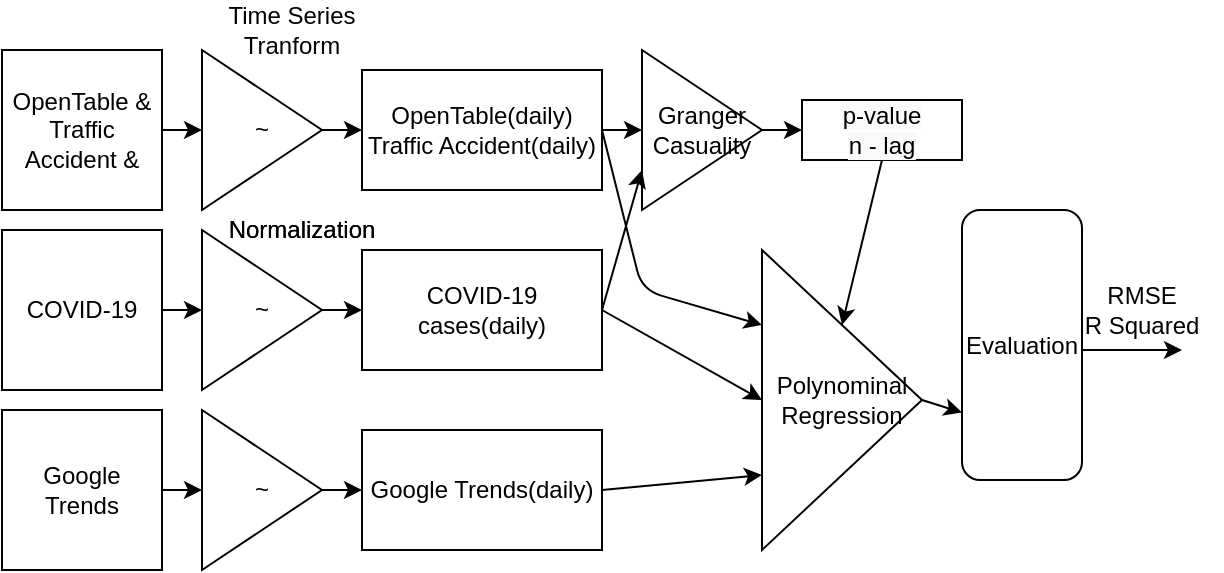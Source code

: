 <mxfile version="13.9.9" type="device"><diagram id="XCXD609dfZ8ma8qJSPv3" name="Page-1"><mxGraphModel dx="1042" dy="654" grid="1" gridSize="10" guides="1" tooltips="1" connect="1" arrows="1" fold="1" page="1" pageScale="1" pageWidth="850" pageHeight="1100" math="0" shadow="0"><root><mxCell id="0"/><mxCell id="1" parent="0"/><mxCell id="socY3bLT5I0_yiZUiXG6-1" value="OpenTable &amp;amp;&lt;br&gt;Traffic Accident &amp;amp;" style="whiteSpace=wrap;html=1;aspect=fixed;" parent="1" vertex="1"><mxGeometry x="130" y="400" width="80" height="80" as="geometry"/></mxCell><mxCell id="socY3bLT5I0_yiZUiXG6-2" value="~" style="triangle;whiteSpace=wrap;html=1;" parent="1" vertex="1"><mxGeometry x="230" y="400" width="60" height="80" as="geometry"/></mxCell><mxCell id="socY3bLT5I0_yiZUiXG6-3" value="" style="endArrow=classic;html=1;exitX=1;exitY=0.5;exitDx=0;exitDy=0;entryX=0;entryY=0.5;entryDx=0;entryDy=0;" parent="1" source="socY3bLT5I0_yiZUiXG6-1" target="socY3bLT5I0_yiZUiXG6-2" edge="1"><mxGeometry width="50" height="50" relative="1" as="geometry"><mxPoint x="400" y="450" as="sourcePoint"/><mxPoint x="450" y="400" as="targetPoint"/><Array as="points"/></mxGeometry></mxCell><mxCell id="socY3bLT5I0_yiZUiXG6-4" value="OpenTable(daily)&lt;br&gt;Traffic Accident(daily)" style="rounded=0;whiteSpace=wrap;html=1;" parent="1" vertex="1"><mxGeometry x="310" y="410" width="120" height="60" as="geometry"/></mxCell><mxCell id="socY3bLT5I0_yiZUiXG6-5" value="" style="endArrow=classic;html=1;entryX=0;entryY=0.5;entryDx=0;entryDy=0;" parent="1" target="socY3bLT5I0_yiZUiXG6-4" edge="1"><mxGeometry width="50" height="50" relative="1" as="geometry"><mxPoint x="290" y="440" as="sourcePoint"/><mxPoint x="340" y="390" as="targetPoint"/></mxGeometry></mxCell><mxCell id="socY3bLT5I0_yiZUiXG6-6" value="Granger&lt;br&gt;Casuality" style="triangle;whiteSpace=wrap;html=1;" parent="1" vertex="1"><mxGeometry x="450" y="400" width="60" height="80" as="geometry"/></mxCell><mxCell id="socY3bLT5I0_yiZUiXG6-7" value="" style="endArrow=classic;html=1;entryX=0;entryY=0.5;entryDx=0;entryDy=0;" parent="1" target="socY3bLT5I0_yiZUiXG6-6" edge="1"><mxGeometry width="50" height="50" relative="1" as="geometry"><mxPoint x="430" y="440" as="sourcePoint"/><mxPoint x="480" y="390" as="targetPoint"/></mxGeometry></mxCell><mxCell id="socY3bLT5I0_yiZUiXG6-8" value="" style="endArrow=classic;html=1;" parent="1" edge="1"><mxGeometry width="50" height="50" relative="1" as="geometry"><mxPoint x="510" y="440" as="sourcePoint"/><mxPoint x="530" y="440" as="targetPoint"/></mxGeometry></mxCell><mxCell id="socY3bLT5I0_yiZUiXG6-10" value="Google Trends" style="whiteSpace=wrap;html=1;aspect=fixed;" parent="1" vertex="1"><mxGeometry x="130" y="580" width="80" height="80" as="geometry"/></mxCell><mxCell id="socY3bLT5I0_yiZUiXG6-11" value="~" style="triangle;whiteSpace=wrap;html=1;" parent="1" vertex="1"><mxGeometry x="230" y="580" width="60" height="80" as="geometry"/></mxCell><mxCell id="socY3bLT5I0_yiZUiXG6-12" value="" style="endArrow=classic;html=1;exitX=1;exitY=0.5;exitDx=0;exitDy=0;entryX=0;entryY=0.5;entryDx=0;entryDy=0;" parent="1" source="socY3bLT5I0_yiZUiXG6-10" target="socY3bLT5I0_yiZUiXG6-11" edge="1"><mxGeometry width="50" height="50" relative="1" as="geometry"><mxPoint x="400" y="630" as="sourcePoint"/><mxPoint x="450" y="580" as="targetPoint"/><Array as="points"/></mxGeometry></mxCell><mxCell id="socY3bLT5I0_yiZUiXG6-13" value="Google Trends(daily)" style="rounded=0;whiteSpace=wrap;html=1;" parent="1" vertex="1"><mxGeometry x="310" y="590" width="120" height="60" as="geometry"/></mxCell><mxCell id="socY3bLT5I0_yiZUiXG6-14" value="" style="endArrow=classic;html=1;entryX=0;entryY=0.5;entryDx=0;entryDy=0;" parent="1" target="socY3bLT5I0_yiZUiXG6-13" edge="1"><mxGeometry width="50" height="50" relative="1" as="geometry"><mxPoint x="290" y="620" as="sourcePoint"/><mxPoint x="340" y="570" as="targetPoint"/></mxGeometry></mxCell><mxCell id="socY3bLT5I0_yiZUiXG6-16" value="" style="endArrow=classic;html=1;entryX=0;entryY=0.75;entryDx=0;entryDy=0;" parent="1" target="socY3bLT5I0_yiZUiXG6-6" edge="1"><mxGeometry width="50" height="50" relative="1" as="geometry"><mxPoint x="430" y="530" as="sourcePoint"/><mxPoint x="450" y="530" as="targetPoint"/></mxGeometry></mxCell><mxCell id="socY3bLT5I0_yiZUiXG6-17" value="COVID-19" style="whiteSpace=wrap;html=1;aspect=fixed;" parent="1" vertex="1"><mxGeometry x="130" y="490" width="80" height="80" as="geometry"/></mxCell><mxCell id="socY3bLT5I0_yiZUiXG6-18" value="~" style="triangle;whiteSpace=wrap;html=1;" parent="1" vertex="1"><mxGeometry x="230" y="490" width="60" height="80" as="geometry"/></mxCell><mxCell id="socY3bLT5I0_yiZUiXG6-19" value="" style="endArrow=classic;html=1;exitX=1;exitY=0.5;exitDx=0;exitDy=0;entryX=0;entryY=0.5;entryDx=0;entryDy=0;" parent="1" source="socY3bLT5I0_yiZUiXG6-17" target="socY3bLT5I0_yiZUiXG6-18" edge="1"><mxGeometry width="50" height="50" relative="1" as="geometry"><mxPoint x="400" y="540" as="sourcePoint"/><mxPoint x="450" y="490" as="targetPoint"/><Array as="points"/></mxGeometry></mxCell><mxCell id="socY3bLT5I0_yiZUiXG6-20" value="COVID-19 cases(daily)" style="rounded=0;whiteSpace=wrap;html=1;" parent="1" vertex="1"><mxGeometry x="310" y="500" width="120" height="60" as="geometry"/></mxCell><mxCell id="socY3bLT5I0_yiZUiXG6-21" value="" style="endArrow=classic;html=1;entryX=0;entryY=0.5;entryDx=0;entryDy=0;" parent="1" target="socY3bLT5I0_yiZUiXG6-20" edge="1"><mxGeometry width="50" height="50" relative="1" as="geometry"><mxPoint x="290" y="530" as="sourcePoint"/><mxPoint x="340" y="480" as="targetPoint"/></mxGeometry></mxCell><mxCell id="socY3bLT5I0_yiZUiXG6-22" value="" style="endArrow=classic;html=1;entryX=0;entryY=0.75;entryDx=0;entryDy=0;" parent="1" target="socY3bLT5I0_yiZUiXG6-23" edge="1"><mxGeometry width="50" height="50" relative="1" as="geometry"><mxPoint x="430" y="620" as="sourcePoint"/><mxPoint x="450" y="620" as="targetPoint"/></mxGeometry></mxCell><mxCell id="socY3bLT5I0_yiZUiXG6-23" value="Polynominal Regression" style="triangle;whiteSpace=wrap;html=1;" parent="1" vertex="1"><mxGeometry x="510" y="500" width="80" height="150" as="geometry"/></mxCell><mxCell id="socY3bLT5I0_yiZUiXG6-26" value="" style="endArrow=classic;html=1;entryX=0.5;entryY=0;entryDx=0;entryDy=0;exitX=0.5;exitY=1;exitDx=0;exitDy=0;" parent="1" source="socY3bLT5I0_yiZUiXG6-27" target="socY3bLT5I0_yiZUiXG6-23" edge="1"><mxGeometry width="50" height="50" relative="1" as="geometry"><mxPoint x="560" y="460" as="sourcePoint"/><mxPoint x="610" y="430" as="targetPoint"/><Array as="points"/></mxGeometry></mxCell><mxCell id="socY3bLT5I0_yiZUiXG6-27" value="&lt;meta charset=&quot;utf-8&quot;&gt;&lt;span style=&quot;color: rgb(0, 0, 0); font-family: helvetica; font-size: 12px; font-style: normal; font-weight: 400; letter-spacing: normal; text-align: center; text-indent: 0px; text-transform: none; word-spacing: 0px; background-color: rgb(248, 249, 250); display: inline; float: none;&quot;&gt;p-value&lt;/span&gt;&lt;br style=&quot;color: rgb(0, 0, 0); font-family: helvetica; font-size: 12px; font-style: normal; font-weight: 400; letter-spacing: normal; text-align: center; text-indent: 0px; text-transform: none; word-spacing: 0px; background-color: rgb(248, 249, 250);&quot;&gt;&lt;span style=&quot;color: rgb(0, 0, 0); font-family: helvetica; font-size: 12px; font-style: normal; font-weight: 400; letter-spacing: normal; text-align: center; text-indent: 0px; text-transform: none; word-spacing: 0px; background-color: rgb(248, 249, 250); display: inline; float: none;&quot;&gt;n - lag&lt;/span&gt;" style="rounded=0;whiteSpace=wrap;html=1;" parent="1" vertex="1"><mxGeometry x="530" y="425" width="80" height="30" as="geometry"/></mxCell><mxCell id="socY3bLT5I0_yiZUiXG6-28" value="Time Series Tranform" style="text;html=1;strokeColor=none;fillColor=none;align=center;verticalAlign=middle;whiteSpace=wrap;rounded=0;" parent="1" vertex="1"><mxGeometry x="220" y="380" width="110" height="20" as="geometry"/></mxCell><mxCell id="socY3bLT5I0_yiZUiXG6-29" value="" style="endArrow=classic;html=1;entryX=0;entryY=0.25;entryDx=0;entryDy=0;" parent="1" target="socY3bLT5I0_yiZUiXG6-23" edge="1"><mxGeometry width="50" height="50" relative="1" as="geometry"><mxPoint x="430" y="440" as="sourcePoint"/><mxPoint x="500" y="470" as="targetPoint"/><Array as="points"><mxPoint x="450" y="520"/></Array></mxGeometry></mxCell><mxCell id="socY3bLT5I0_yiZUiXG6-30" value="Normalization" style="text;html=1;strokeColor=none;fillColor=none;align=center;verticalAlign=middle;whiteSpace=wrap;rounded=0;" parent="1" vertex="1"><mxGeometry x="260" y="480" width="40" height="20" as="geometry"/></mxCell><mxCell id="socY3bLT5I0_yiZUiXG6-31" value="Normalization" style="text;html=1;strokeColor=none;fillColor=none;align=center;verticalAlign=middle;whiteSpace=wrap;rounded=0;" parent="1" vertex="1"><mxGeometry x="260" y="480" width="40" height="20" as="geometry"/></mxCell><mxCell id="TfJt29wLsnlqfKNUO2mG-1" value="" style="endArrow=classic;html=1;entryX=0;entryY=0.75;entryDx=0;entryDy=0;" parent="1" target="TfJt29wLsnlqfKNUO2mG-2" edge="1"><mxGeometry width="50" height="50" relative="1" as="geometry"><mxPoint x="590" y="575" as="sourcePoint"/><mxPoint x="640" y="575" as="targetPoint"/></mxGeometry></mxCell><mxCell id="TfJt29wLsnlqfKNUO2mG-2" value="Evaluation" style="rounded=1;whiteSpace=wrap;html=1;" parent="1" vertex="1"><mxGeometry x="610" y="480" width="60" height="135" as="geometry"/></mxCell><mxCell id="TfJt29wLsnlqfKNUO2mG-3" value="" style="endArrow=classic;html=1;" parent="1" edge="1"><mxGeometry width="50" height="50" relative="1" as="geometry"><mxPoint x="670" y="550" as="sourcePoint"/><mxPoint x="720" y="550" as="targetPoint"/></mxGeometry></mxCell><mxCell id="TfJt29wLsnlqfKNUO2mG-4" value="RMSE&lt;br&gt;R Squared" style="text;html=1;strokeColor=none;fillColor=none;align=center;verticalAlign=middle;whiteSpace=wrap;rounded=0;" parent="1" vertex="1"><mxGeometry x="660" y="520" width="80" height="20" as="geometry"/></mxCell><mxCell id="C4T4-zkpTTQHSdHERGiy-2" value="" style="endArrow=classic;html=1;entryX=0;entryY=0.5;entryDx=0;entryDy=0;" edge="1" parent="1" target="socY3bLT5I0_yiZUiXG6-23"><mxGeometry width="50" height="50" relative="1" as="geometry"><mxPoint x="430" y="530" as="sourcePoint"/><mxPoint x="480" y="480" as="targetPoint"/></mxGeometry></mxCell></root></mxGraphModel></diagram></mxfile>